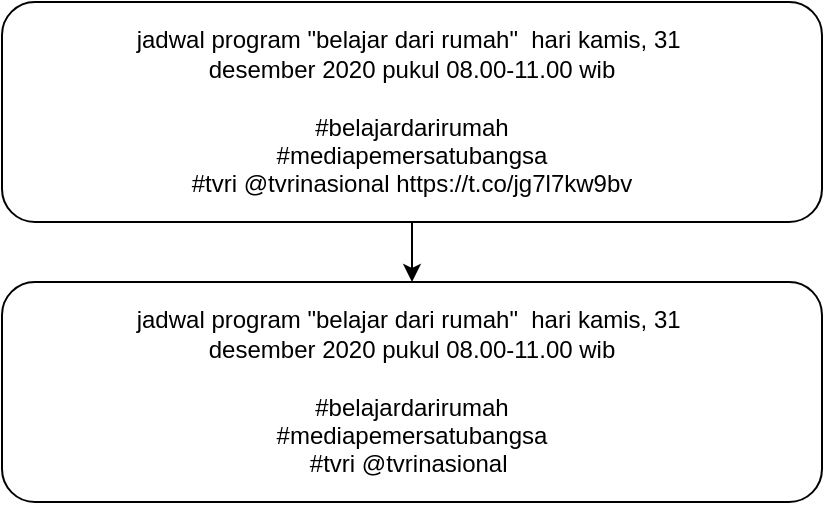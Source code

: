 <mxfile version="14.2.7" type="device"><diagram id="v784VKtAoAaX59sr6y2_" name="Page-1"><mxGraphModel dx="868" dy="425" grid="1" gridSize="10" guides="1" tooltips="1" connect="1" arrows="1" fold="1" page="1" pageScale="1" pageWidth="827" pageHeight="1169" math="0" shadow="0"><root><mxCell id="0"/><mxCell id="1" parent="0"/><mxCell id="1KNiOCyb68YxS8aXUdBT-7" style="edgeStyle=orthogonalEdgeStyle;rounded=0;orthogonalLoop=1;jettySize=auto;html=1;entryX=0.5;entryY=0;entryDx=0;entryDy=0;" parent="1" source="1KNiOCyb68YxS8aXUdBT-4" target="1KNiOCyb68YxS8aXUdBT-5" edge="1"><mxGeometry relative="1" as="geometry"/></mxCell><mxCell id="1KNiOCyb68YxS8aXUdBT-4" value="&lt;div&gt;&lt;div&gt;jadwal program &quot;belajar dari rumah&quot;&amp;nbsp; hari kamis, 31&amp;nbsp;&lt;/div&gt;&lt;div&gt;desember 2020 pukul 08.00-11.00 wib&lt;/div&gt;&lt;div&gt;&lt;br&gt;&lt;/div&gt;&lt;div&gt;#belajardarirumah&lt;/div&gt;&lt;div&gt;#mediapemersatubangsa&lt;/div&gt;&lt;div&gt;#tvri @tvrinasional https://t.co/jg7l7kw9bv&lt;/div&gt;&lt;/div&gt;" style="rounded=1;whiteSpace=wrap;html=1;align=center;" parent="1" vertex="1"><mxGeometry x="40" y="30" width="410" height="110" as="geometry"/></mxCell><mxCell id="1KNiOCyb68YxS8aXUdBT-5" value="&lt;div&gt;jadwal program &quot;belajar dari rumah&quot;&amp;nbsp; hari kamis, 31&amp;nbsp;&lt;/div&gt;&lt;div&gt;desember 2020 pukul 08.00-11.00 wib&lt;/div&gt;&lt;div&gt;&lt;br&gt;&lt;/div&gt;&lt;div&gt;#belajardarirumah&lt;/div&gt;&lt;div&gt;#mediapemersatubangsa&lt;/div&gt;&lt;div&gt;#tvri @tvrinasional&amp;nbsp;&lt;/div&gt;" style="rounded=1;whiteSpace=wrap;html=1;align=center;" parent="1" vertex="1"><mxGeometry x="40" y="170" width="410" height="110" as="geometry"/></mxCell></root></mxGraphModel></diagram></mxfile>
